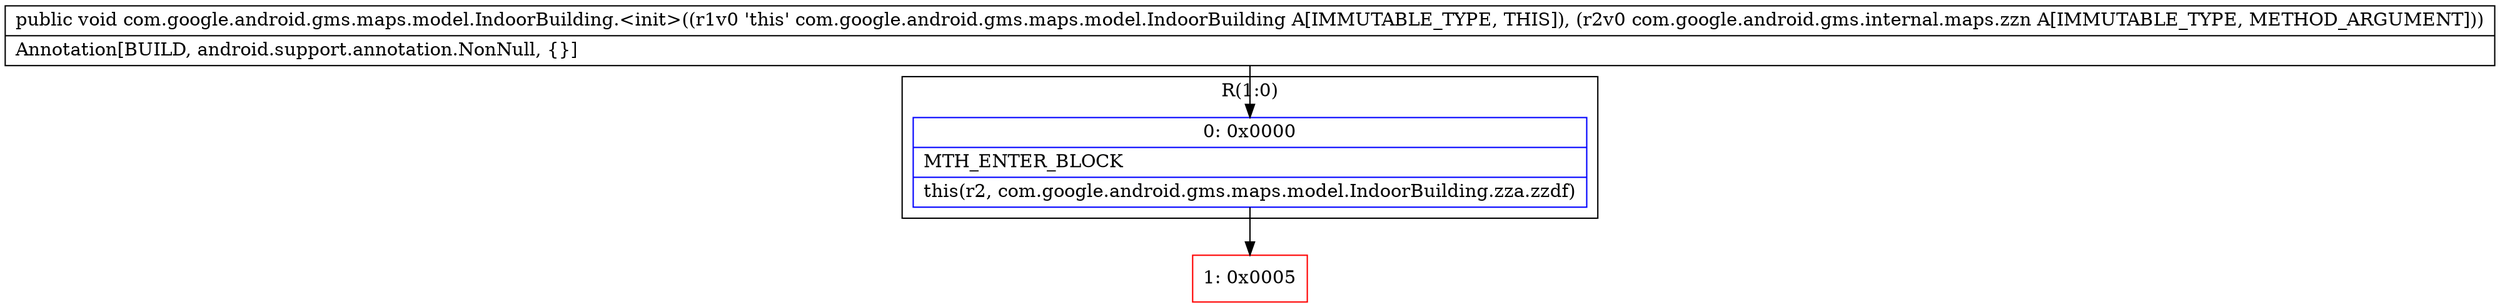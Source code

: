 digraph "CFG forcom.google.android.gms.maps.model.IndoorBuilding.\<init\>(Lcom\/google\/android\/gms\/internal\/maps\/zzn;)V" {
subgraph cluster_Region_1014731518 {
label = "R(1:0)";
node [shape=record,color=blue];
Node_0 [shape=record,label="{0\:\ 0x0000|MTH_ENTER_BLOCK\l|this(r2, com.google.android.gms.maps.model.IndoorBuilding.zza.zzdf)\l}"];
}
Node_1 [shape=record,color=red,label="{1\:\ 0x0005}"];
MethodNode[shape=record,label="{public void com.google.android.gms.maps.model.IndoorBuilding.\<init\>((r1v0 'this' com.google.android.gms.maps.model.IndoorBuilding A[IMMUTABLE_TYPE, THIS]), (r2v0 com.google.android.gms.internal.maps.zzn A[IMMUTABLE_TYPE, METHOD_ARGUMENT]))  | Annotation[BUILD, android.support.annotation.NonNull, \{\}]\l}"];
MethodNode -> Node_0;
Node_0 -> Node_1;
}

